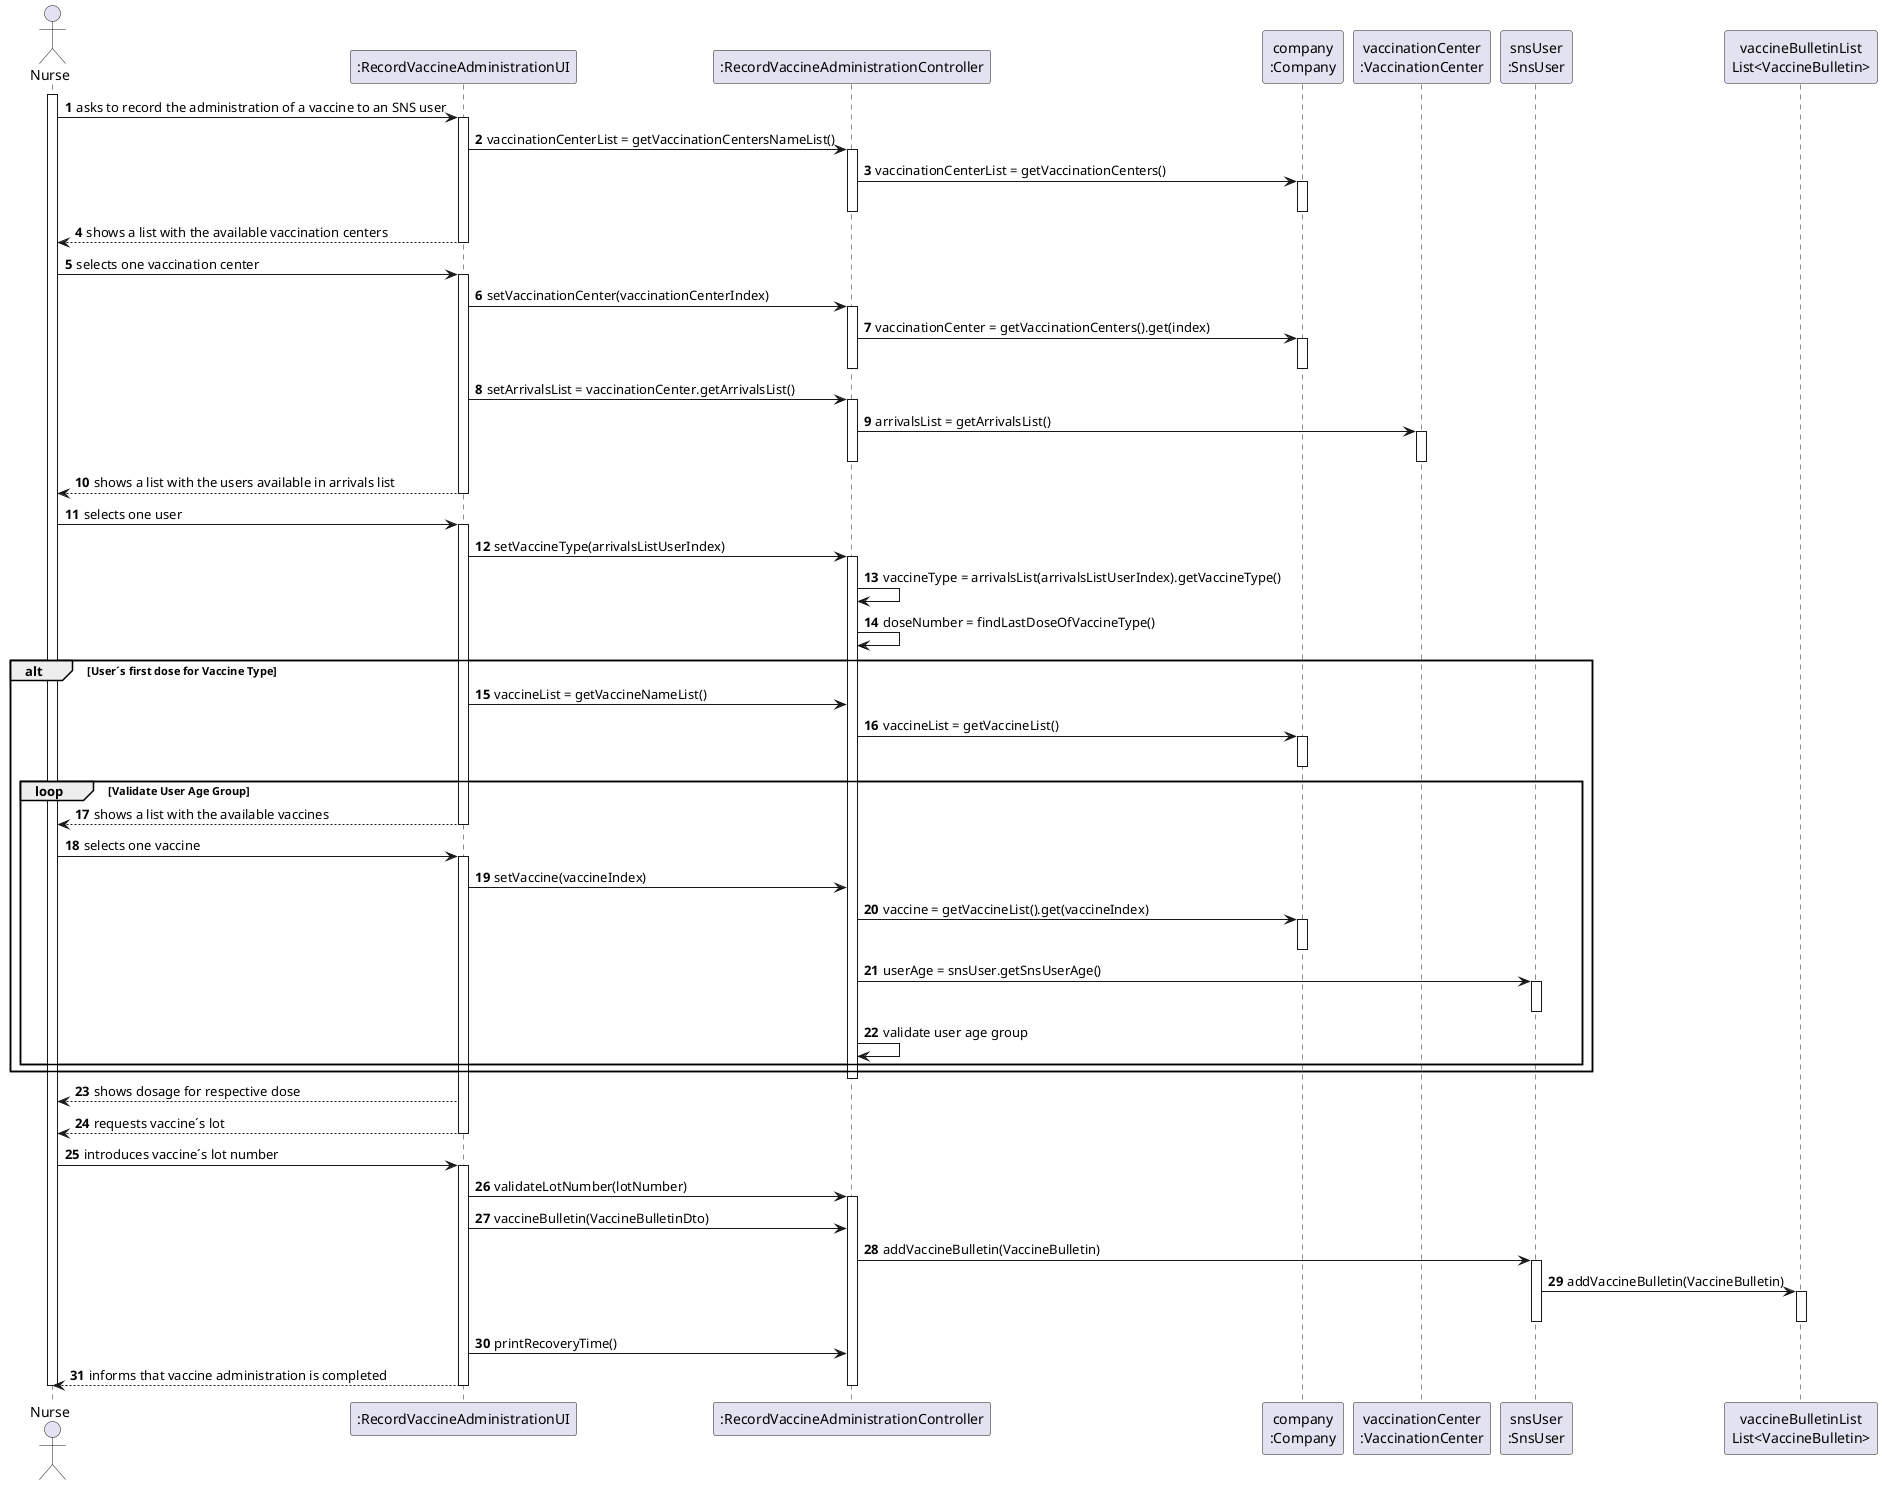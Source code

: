 @startuml

autonumber

actor Nurse as N

participant ":RecordVaccineAdministrationUI" as UI
participant ":RecordVaccineAdministrationController" as CTRL
participant "company\n:Company" as C
participant "vaccinationCenter\n:VaccinationCenter" as VC
participant "snsUser\n:SnsUser" as SU
participant "vaccineBulletinList\nList<VaccineBulletin>" as L

activate N
N -> UI : asks to record the administration of a vaccine to an SNS user
activate UI

UI -> CTRL : vaccinationCenterList = getVaccinationCentersNameList()
activate CTRL
CTRL -> C : vaccinationCenterList = getVaccinationCenters()
activate C
deactivate CTRL
deactivate C

UI --> N : shows a list with the available vaccination centers
deactivate UI

N -> UI : selects one vaccination center
activate UI
UI -> CTRL : setVaccinationCenter(vaccinationCenterIndex)
activate CTRL
CTRL -> C : vaccinationCenter = getVaccinationCenters().get(index)
activate C
deactivate C
deactivate CTRL

UI -> CTRL : setArrivalsList = vaccinationCenter.getArrivalsList()
activate CTRL
CTRL -> VC : arrivalsList = getArrivalsList()

activate VC
deactivate VC
deactivate CTRL

 UI --> N : shows a list with the users available in arrivals list
deactivate UI
N -> UI : selects one user

activate UI
UI -> CTRL : setVaccineType(arrivalsListUserIndex)
activate CTRL
CTRL -> CTRL : vaccineType = arrivalsList(arrivalsListUserIndex).getVaccineType()
CTRL -> CTRL : doseNumber = findLastDoseOfVaccineType()
alt User´s first dose for Vaccine Type
UI -> CTRL : vaccineList = getVaccineNameList()
CTRL -> C : vaccineList = getVaccineList()
activate C
deactivate C
loop Validate User Age Group
UI --> N : shows a list with the available vaccines
deactivate UI
N -> UI : selects one vaccine
activate UI
UI -> CTRL : setVaccine(vaccineIndex)
CTRL -> C : vaccine = getVaccineList().get(vaccineIndex)
activate C
deactivate C
CTRL -> SU : userAge = snsUser.getSnsUserAge()
activate SU
deactivate SU
CTRL -> CTRL : validate user age group
end
end
deactivate CTRL
UI --> N : shows dosage for respective dose
UI --> N :requests vaccine´s lot
deactivate UI
N -> UI : introduces vaccine´s lot number
activate UI

UI -> CTRL : validateLotNumber(lotNumber)
activate CTRL

UI -> CTRL : vaccineBulletin(VaccineBulletinDto)

CTRL -> SU : addVaccineBulletin(VaccineBulletin)
activate SU

SU -> L : addVaccineBulletin(VaccineBulletin)
activate L
deactivate L
deactivate SU
UI -> CTRL : printRecoveryTime()

UI --> N : informs that vaccine administration is completed


deactivate CTRL
deactivate UI
deactivate N
@enduml